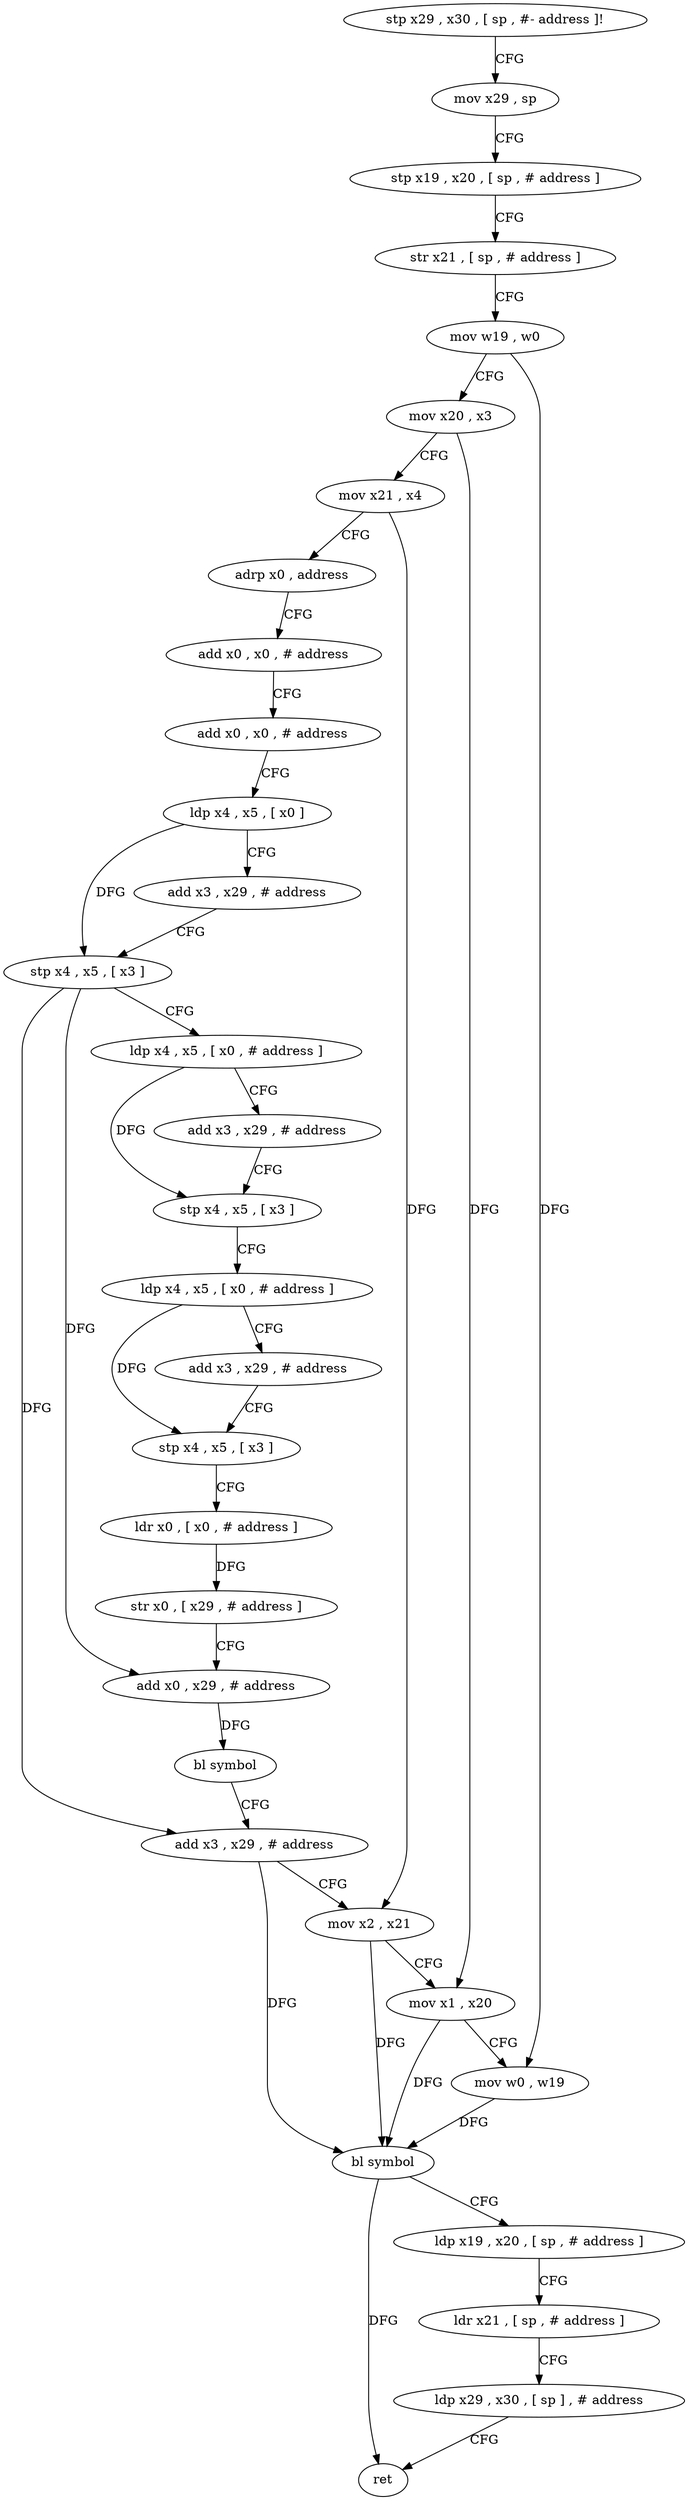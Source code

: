 digraph "func" {
"4318668" [label = "stp x29 , x30 , [ sp , #- address ]!" ]
"4318672" [label = "mov x29 , sp" ]
"4318676" [label = "stp x19 , x20 , [ sp , # address ]" ]
"4318680" [label = "str x21 , [ sp , # address ]" ]
"4318684" [label = "mov w19 , w0" ]
"4318688" [label = "mov x20 , x3" ]
"4318692" [label = "mov x21 , x4" ]
"4318696" [label = "adrp x0 , address" ]
"4318700" [label = "add x0 , x0 , # address" ]
"4318704" [label = "add x0 , x0 , # address" ]
"4318708" [label = "ldp x4 , x5 , [ x0 ]" ]
"4318712" [label = "add x3 , x29 , # address" ]
"4318716" [label = "stp x4 , x5 , [ x3 ]" ]
"4318720" [label = "ldp x4 , x5 , [ x0 , # address ]" ]
"4318724" [label = "add x3 , x29 , # address" ]
"4318728" [label = "stp x4 , x5 , [ x3 ]" ]
"4318732" [label = "ldp x4 , x5 , [ x0 , # address ]" ]
"4318736" [label = "add x3 , x29 , # address" ]
"4318740" [label = "stp x4 , x5 , [ x3 ]" ]
"4318744" [label = "ldr x0 , [ x0 , # address ]" ]
"4318748" [label = "str x0 , [ x29 , # address ]" ]
"4318752" [label = "add x0 , x29 , # address" ]
"4318756" [label = "bl symbol" ]
"4318760" [label = "add x3 , x29 , # address" ]
"4318764" [label = "mov x2 , x21" ]
"4318768" [label = "mov x1 , x20" ]
"4318772" [label = "mov w0 , w19" ]
"4318776" [label = "bl symbol" ]
"4318780" [label = "ldp x19 , x20 , [ sp , # address ]" ]
"4318784" [label = "ldr x21 , [ sp , # address ]" ]
"4318788" [label = "ldp x29 , x30 , [ sp ] , # address" ]
"4318792" [label = "ret" ]
"4318668" -> "4318672" [ label = "CFG" ]
"4318672" -> "4318676" [ label = "CFG" ]
"4318676" -> "4318680" [ label = "CFG" ]
"4318680" -> "4318684" [ label = "CFG" ]
"4318684" -> "4318688" [ label = "CFG" ]
"4318684" -> "4318772" [ label = "DFG" ]
"4318688" -> "4318692" [ label = "CFG" ]
"4318688" -> "4318768" [ label = "DFG" ]
"4318692" -> "4318696" [ label = "CFG" ]
"4318692" -> "4318764" [ label = "DFG" ]
"4318696" -> "4318700" [ label = "CFG" ]
"4318700" -> "4318704" [ label = "CFG" ]
"4318704" -> "4318708" [ label = "CFG" ]
"4318708" -> "4318712" [ label = "CFG" ]
"4318708" -> "4318716" [ label = "DFG" ]
"4318712" -> "4318716" [ label = "CFG" ]
"4318716" -> "4318720" [ label = "CFG" ]
"4318716" -> "4318752" [ label = "DFG" ]
"4318716" -> "4318760" [ label = "DFG" ]
"4318720" -> "4318724" [ label = "CFG" ]
"4318720" -> "4318728" [ label = "DFG" ]
"4318724" -> "4318728" [ label = "CFG" ]
"4318728" -> "4318732" [ label = "CFG" ]
"4318732" -> "4318736" [ label = "CFG" ]
"4318732" -> "4318740" [ label = "DFG" ]
"4318736" -> "4318740" [ label = "CFG" ]
"4318740" -> "4318744" [ label = "CFG" ]
"4318744" -> "4318748" [ label = "DFG" ]
"4318748" -> "4318752" [ label = "CFG" ]
"4318752" -> "4318756" [ label = "DFG" ]
"4318756" -> "4318760" [ label = "CFG" ]
"4318760" -> "4318764" [ label = "CFG" ]
"4318760" -> "4318776" [ label = "DFG" ]
"4318764" -> "4318768" [ label = "CFG" ]
"4318764" -> "4318776" [ label = "DFG" ]
"4318768" -> "4318772" [ label = "CFG" ]
"4318768" -> "4318776" [ label = "DFG" ]
"4318772" -> "4318776" [ label = "DFG" ]
"4318776" -> "4318780" [ label = "CFG" ]
"4318776" -> "4318792" [ label = "DFG" ]
"4318780" -> "4318784" [ label = "CFG" ]
"4318784" -> "4318788" [ label = "CFG" ]
"4318788" -> "4318792" [ label = "CFG" ]
}
